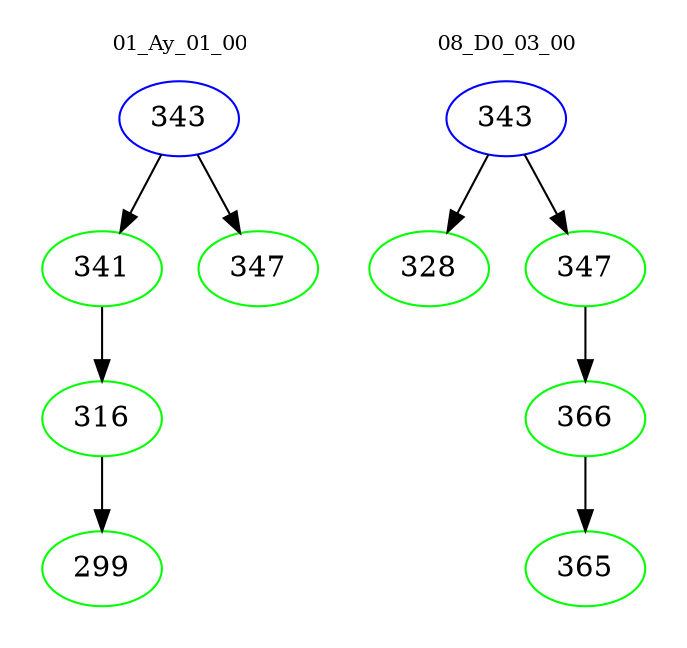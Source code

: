 digraph{
subgraph cluster_0 {
color = white
label = "01_Ay_01_00";
fontsize=10;
T0_343 [label="343", color="blue"]
T0_343 -> T0_341 [color="black"]
T0_341 [label="341", color="green"]
T0_341 -> T0_316 [color="black"]
T0_316 [label="316", color="green"]
T0_316 -> T0_299 [color="black"]
T0_299 [label="299", color="green"]
T0_343 -> T0_347 [color="black"]
T0_347 [label="347", color="green"]
}
subgraph cluster_1 {
color = white
label = "08_D0_03_00";
fontsize=10;
T1_343 [label="343", color="blue"]
T1_343 -> T1_328 [color="black"]
T1_328 [label="328", color="green"]
T1_343 -> T1_347 [color="black"]
T1_347 [label="347", color="green"]
T1_347 -> T1_366 [color="black"]
T1_366 [label="366", color="green"]
T1_366 -> T1_365 [color="black"]
T1_365 [label="365", color="green"]
}
}
